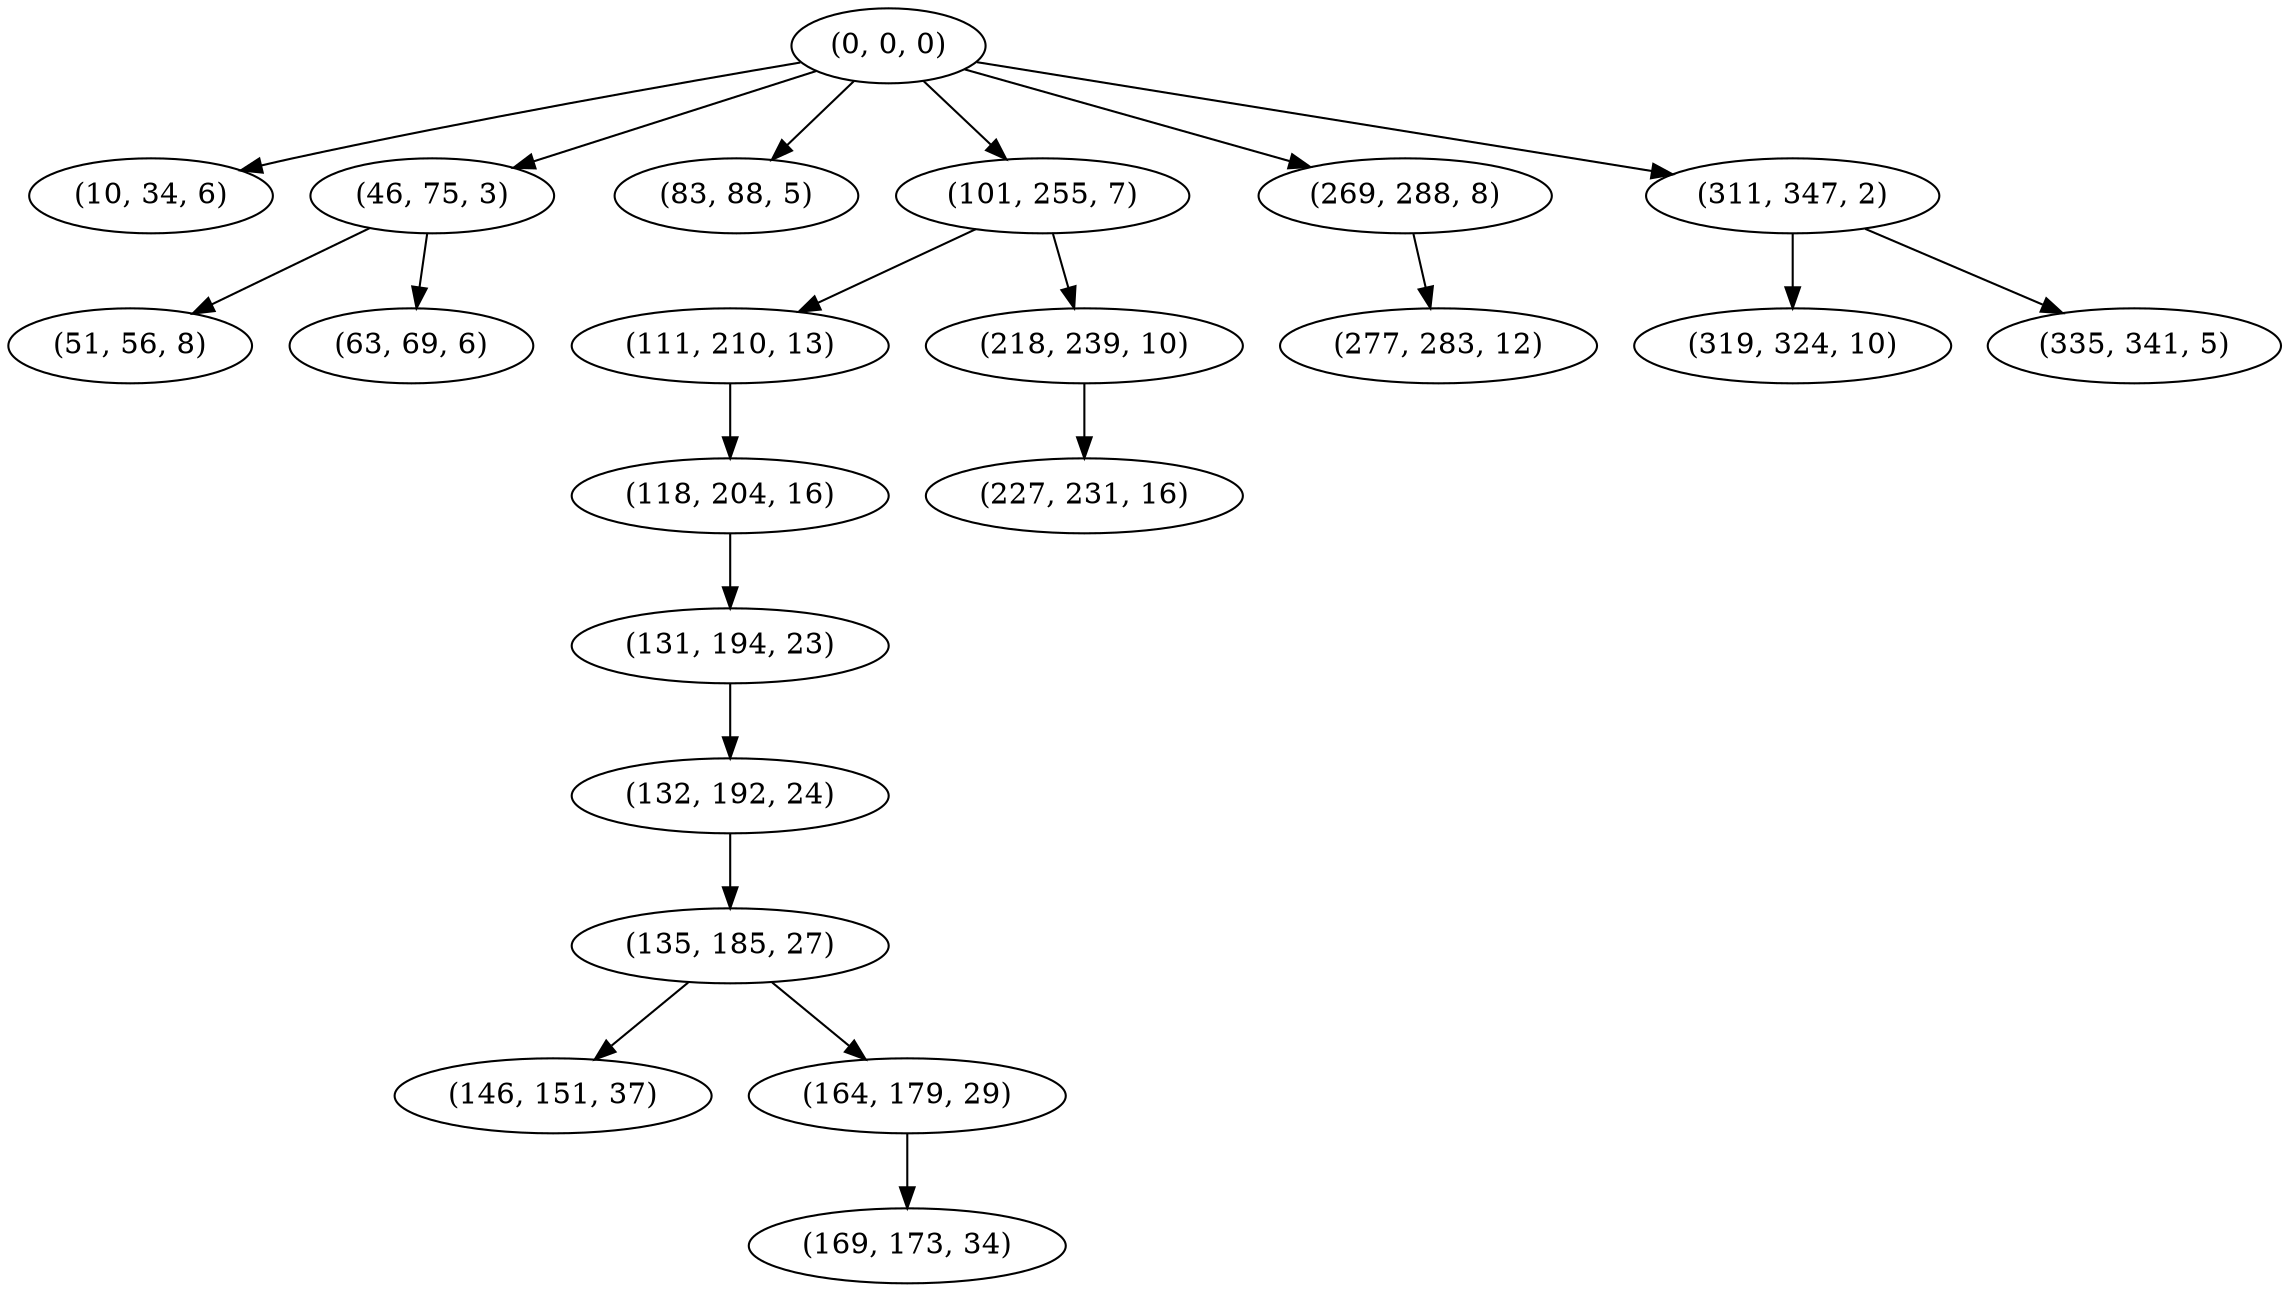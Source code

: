 digraph tree {
    "(0, 0, 0)";
    "(10, 34, 6)";
    "(46, 75, 3)";
    "(51, 56, 8)";
    "(63, 69, 6)";
    "(83, 88, 5)";
    "(101, 255, 7)";
    "(111, 210, 13)";
    "(118, 204, 16)";
    "(131, 194, 23)";
    "(132, 192, 24)";
    "(135, 185, 27)";
    "(146, 151, 37)";
    "(164, 179, 29)";
    "(169, 173, 34)";
    "(218, 239, 10)";
    "(227, 231, 16)";
    "(269, 288, 8)";
    "(277, 283, 12)";
    "(311, 347, 2)";
    "(319, 324, 10)";
    "(335, 341, 5)";
    "(0, 0, 0)" -> "(10, 34, 6)";
    "(0, 0, 0)" -> "(46, 75, 3)";
    "(0, 0, 0)" -> "(83, 88, 5)";
    "(0, 0, 0)" -> "(101, 255, 7)";
    "(0, 0, 0)" -> "(269, 288, 8)";
    "(0, 0, 0)" -> "(311, 347, 2)";
    "(46, 75, 3)" -> "(51, 56, 8)";
    "(46, 75, 3)" -> "(63, 69, 6)";
    "(101, 255, 7)" -> "(111, 210, 13)";
    "(101, 255, 7)" -> "(218, 239, 10)";
    "(111, 210, 13)" -> "(118, 204, 16)";
    "(118, 204, 16)" -> "(131, 194, 23)";
    "(131, 194, 23)" -> "(132, 192, 24)";
    "(132, 192, 24)" -> "(135, 185, 27)";
    "(135, 185, 27)" -> "(146, 151, 37)";
    "(135, 185, 27)" -> "(164, 179, 29)";
    "(164, 179, 29)" -> "(169, 173, 34)";
    "(218, 239, 10)" -> "(227, 231, 16)";
    "(269, 288, 8)" -> "(277, 283, 12)";
    "(311, 347, 2)" -> "(319, 324, 10)";
    "(311, 347, 2)" -> "(335, 341, 5)";
}

